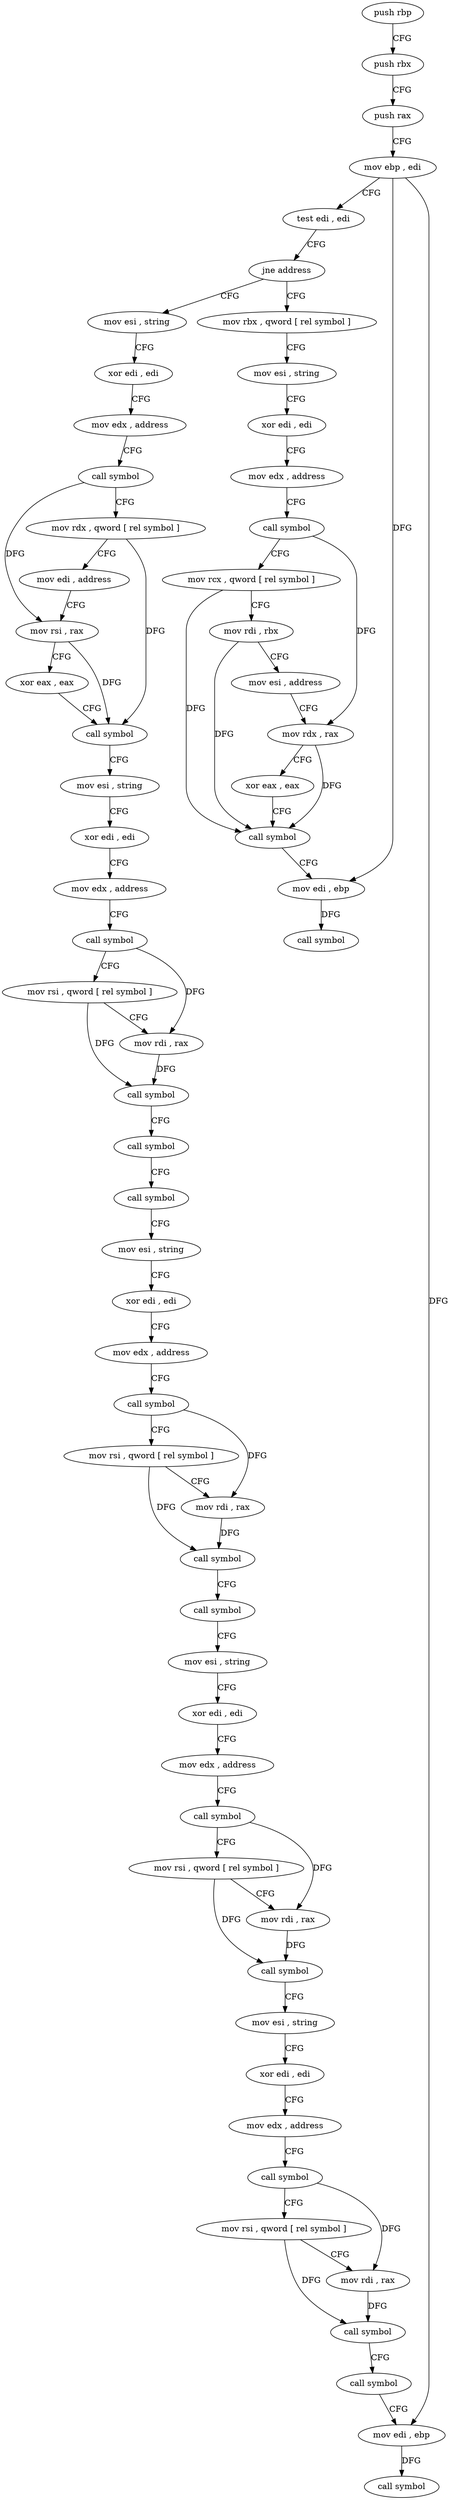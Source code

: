 digraph "func" {
"4199904" [label = "push rbp" ]
"4199905" [label = "push rbx" ]
"4199906" [label = "push rax" ]
"4199907" [label = "mov ebp , edi" ]
"4199909" [label = "test edi , edi" ]
"4199911" [label = "jne address" ]
"4200111" [label = "mov rbx , qword [ rel symbol ]" ]
"4199917" [label = "mov esi , string" ]
"4200118" [label = "mov esi , string" ]
"4200123" [label = "xor edi , edi" ]
"4200125" [label = "mov edx , address" ]
"4200130" [label = "call symbol" ]
"4200135" [label = "mov rcx , qword [ rel symbol ]" ]
"4200142" [label = "mov rdi , rbx" ]
"4200145" [label = "mov esi , address" ]
"4200150" [label = "mov rdx , rax" ]
"4200153" [label = "xor eax , eax" ]
"4200155" [label = "call symbol" ]
"4200160" [label = "mov edi , ebp" ]
"4200162" [label = "call symbol" ]
"4199922" [label = "xor edi , edi" ]
"4199924" [label = "mov edx , address" ]
"4199929" [label = "call symbol" ]
"4199934" [label = "mov rdx , qword [ rel symbol ]" ]
"4199941" [label = "mov edi , address" ]
"4199946" [label = "mov rsi , rax" ]
"4199949" [label = "xor eax , eax" ]
"4199951" [label = "call symbol" ]
"4199956" [label = "mov esi , string" ]
"4199961" [label = "xor edi , edi" ]
"4199963" [label = "mov edx , address" ]
"4199968" [label = "call symbol" ]
"4199973" [label = "mov rsi , qword [ rel symbol ]" ]
"4199980" [label = "mov rdi , rax" ]
"4199983" [label = "call symbol" ]
"4199988" [label = "call symbol" ]
"4199993" [label = "call symbol" ]
"4199998" [label = "mov esi , string" ]
"4200003" [label = "xor edi , edi" ]
"4200005" [label = "mov edx , address" ]
"4200010" [label = "call symbol" ]
"4200015" [label = "mov rsi , qword [ rel symbol ]" ]
"4200022" [label = "mov rdi , rax" ]
"4200025" [label = "call symbol" ]
"4200030" [label = "call symbol" ]
"4200035" [label = "mov esi , string" ]
"4200040" [label = "xor edi , edi" ]
"4200042" [label = "mov edx , address" ]
"4200047" [label = "call symbol" ]
"4200052" [label = "mov rsi , qword [ rel symbol ]" ]
"4200059" [label = "mov rdi , rax" ]
"4200062" [label = "call symbol" ]
"4200067" [label = "mov esi , string" ]
"4200072" [label = "xor edi , edi" ]
"4200074" [label = "mov edx , address" ]
"4200079" [label = "call symbol" ]
"4200084" [label = "mov rsi , qword [ rel symbol ]" ]
"4200091" [label = "mov rdi , rax" ]
"4200094" [label = "call symbol" ]
"4200099" [label = "call symbol" ]
"4200104" [label = "mov edi , ebp" ]
"4200106" [label = "call symbol" ]
"4199904" -> "4199905" [ label = "CFG" ]
"4199905" -> "4199906" [ label = "CFG" ]
"4199906" -> "4199907" [ label = "CFG" ]
"4199907" -> "4199909" [ label = "CFG" ]
"4199907" -> "4200160" [ label = "DFG" ]
"4199907" -> "4200104" [ label = "DFG" ]
"4199909" -> "4199911" [ label = "CFG" ]
"4199911" -> "4200111" [ label = "CFG" ]
"4199911" -> "4199917" [ label = "CFG" ]
"4200111" -> "4200118" [ label = "CFG" ]
"4199917" -> "4199922" [ label = "CFG" ]
"4200118" -> "4200123" [ label = "CFG" ]
"4200123" -> "4200125" [ label = "CFG" ]
"4200125" -> "4200130" [ label = "CFG" ]
"4200130" -> "4200135" [ label = "CFG" ]
"4200130" -> "4200150" [ label = "DFG" ]
"4200135" -> "4200142" [ label = "CFG" ]
"4200135" -> "4200155" [ label = "DFG" ]
"4200142" -> "4200145" [ label = "CFG" ]
"4200142" -> "4200155" [ label = "DFG" ]
"4200145" -> "4200150" [ label = "CFG" ]
"4200150" -> "4200153" [ label = "CFG" ]
"4200150" -> "4200155" [ label = "DFG" ]
"4200153" -> "4200155" [ label = "CFG" ]
"4200155" -> "4200160" [ label = "CFG" ]
"4200160" -> "4200162" [ label = "DFG" ]
"4199922" -> "4199924" [ label = "CFG" ]
"4199924" -> "4199929" [ label = "CFG" ]
"4199929" -> "4199934" [ label = "CFG" ]
"4199929" -> "4199946" [ label = "DFG" ]
"4199934" -> "4199941" [ label = "CFG" ]
"4199934" -> "4199951" [ label = "DFG" ]
"4199941" -> "4199946" [ label = "CFG" ]
"4199946" -> "4199949" [ label = "CFG" ]
"4199946" -> "4199951" [ label = "DFG" ]
"4199949" -> "4199951" [ label = "CFG" ]
"4199951" -> "4199956" [ label = "CFG" ]
"4199956" -> "4199961" [ label = "CFG" ]
"4199961" -> "4199963" [ label = "CFG" ]
"4199963" -> "4199968" [ label = "CFG" ]
"4199968" -> "4199973" [ label = "CFG" ]
"4199968" -> "4199980" [ label = "DFG" ]
"4199973" -> "4199980" [ label = "CFG" ]
"4199973" -> "4199983" [ label = "DFG" ]
"4199980" -> "4199983" [ label = "DFG" ]
"4199983" -> "4199988" [ label = "CFG" ]
"4199988" -> "4199993" [ label = "CFG" ]
"4199993" -> "4199998" [ label = "CFG" ]
"4199998" -> "4200003" [ label = "CFG" ]
"4200003" -> "4200005" [ label = "CFG" ]
"4200005" -> "4200010" [ label = "CFG" ]
"4200010" -> "4200015" [ label = "CFG" ]
"4200010" -> "4200022" [ label = "DFG" ]
"4200015" -> "4200022" [ label = "CFG" ]
"4200015" -> "4200025" [ label = "DFG" ]
"4200022" -> "4200025" [ label = "DFG" ]
"4200025" -> "4200030" [ label = "CFG" ]
"4200030" -> "4200035" [ label = "CFG" ]
"4200035" -> "4200040" [ label = "CFG" ]
"4200040" -> "4200042" [ label = "CFG" ]
"4200042" -> "4200047" [ label = "CFG" ]
"4200047" -> "4200052" [ label = "CFG" ]
"4200047" -> "4200059" [ label = "DFG" ]
"4200052" -> "4200059" [ label = "CFG" ]
"4200052" -> "4200062" [ label = "DFG" ]
"4200059" -> "4200062" [ label = "DFG" ]
"4200062" -> "4200067" [ label = "CFG" ]
"4200067" -> "4200072" [ label = "CFG" ]
"4200072" -> "4200074" [ label = "CFG" ]
"4200074" -> "4200079" [ label = "CFG" ]
"4200079" -> "4200084" [ label = "CFG" ]
"4200079" -> "4200091" [ label = "DFG" ]
"4200084" -> "4200091" [ label = "CFG" ]
"4200084" -> "4200094" [ label = "DFG" ]
"4200091" -> "4200094" [ label = "DFG" ]
"4200094" -> "4200099" [ label = "CFG" ]
"4200099" -> "4200104" [ label = "CFG" ]
"4200104" -> "4200106" [ label = "DFG" ]
}
